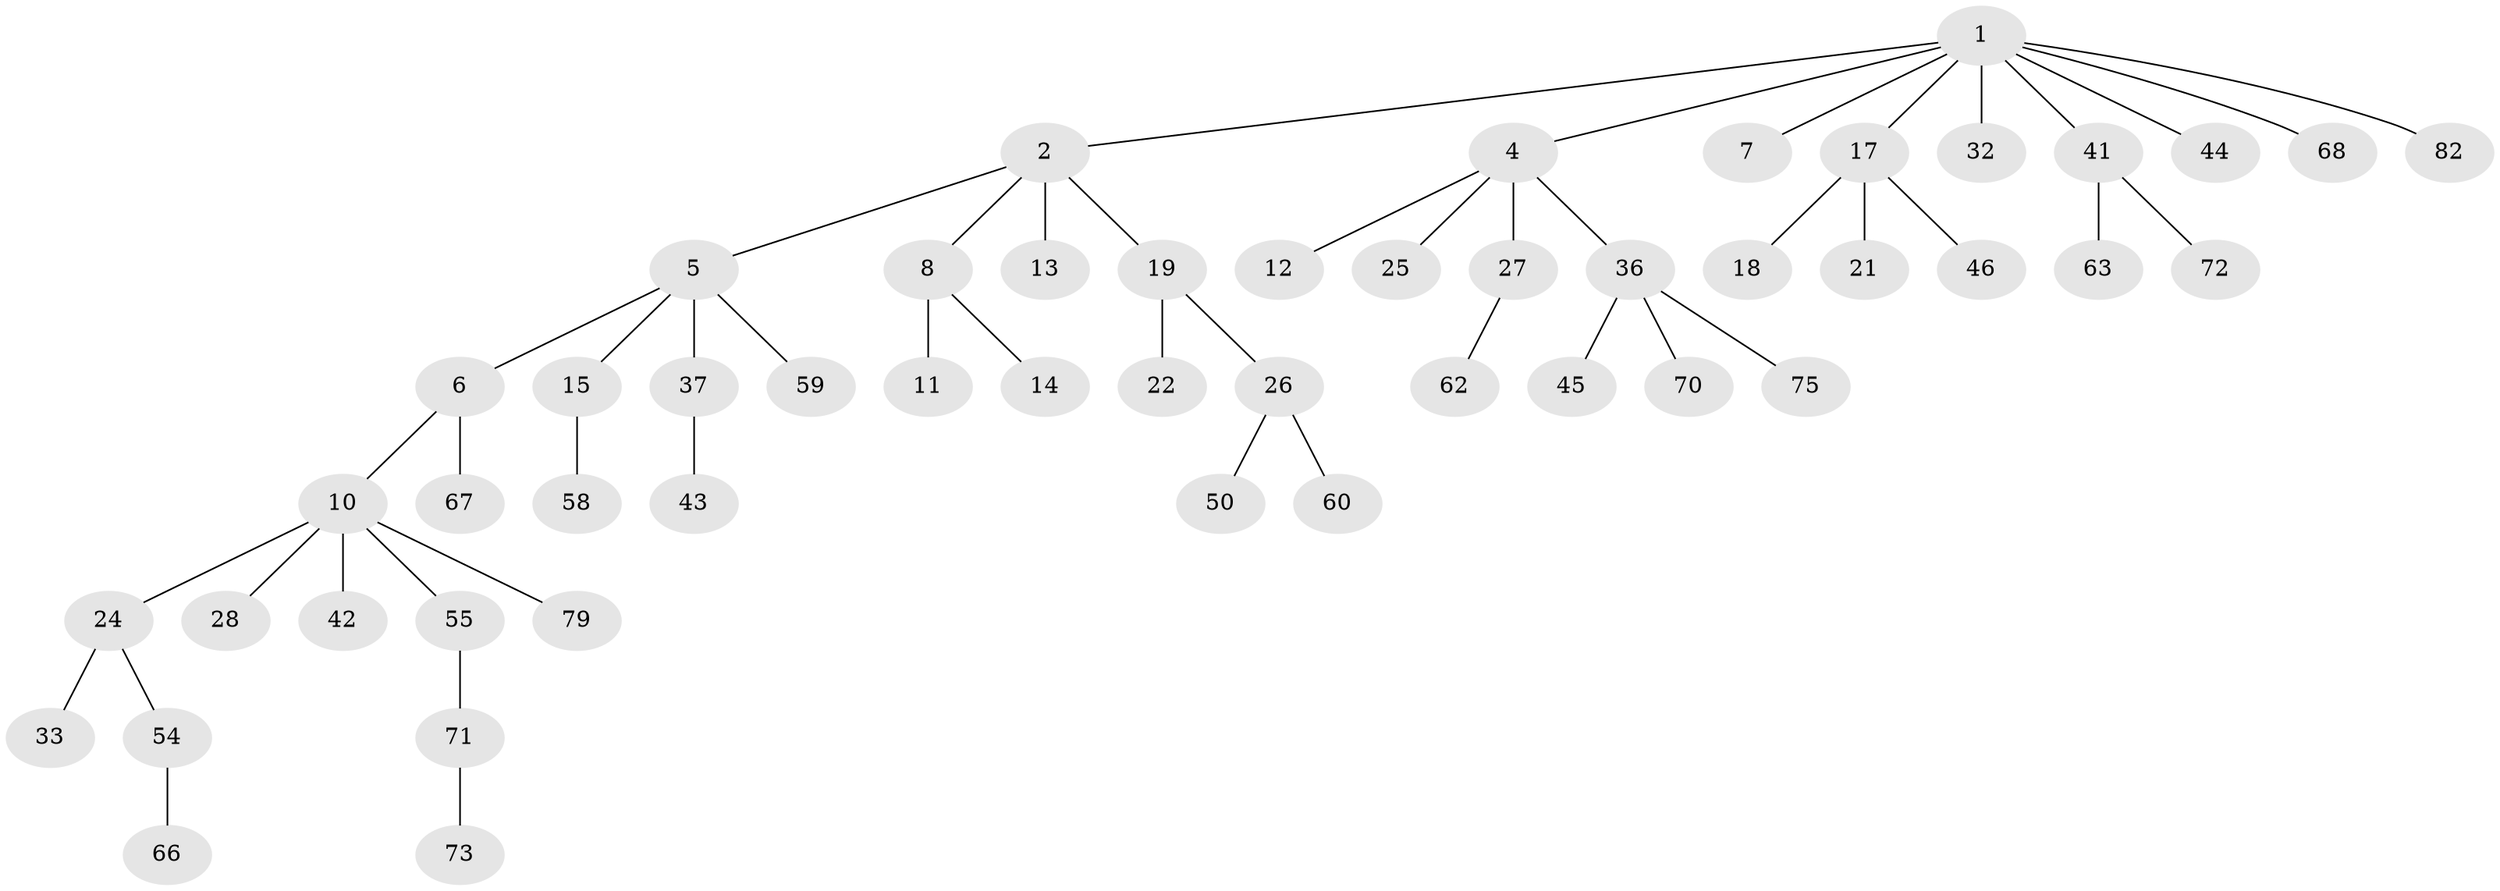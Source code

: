 // original degree distribution, {8: 0.011904761904761904, 4: 0.05952380952380952, 3: 0.11904761904761904, 6: 0.023809523809523808, 1: 0.4642857142857143, 5: 0.011904761904761904, 2: 0.30952380952380953}
// Generated by graph-tools (version 1.1) at 2025/42/03/06/25 10:42:06]
// undirected, 51 vertices, 50 edges
graph export_dot {
graph [start="1"]
  node [color=gray90,style=filled];
  1 [super="+39"];
  2 [super="+3"];
  4 [super="+29"];
  5 [super="+9"];
  6 [super="+56"];
  7;
  8;
  10 [super="+20"];
  11 [super="+31"];
  12 [super="+16"];
  13;
  14 [super="+23"];
  15 [super="+34"];
  17 [super="+35"];
  18 [super="+69"];
  19;
  21 [super="+30"];
  22 [super="+51"];
  24;
  25 [super="+38"];
  26 [super="+48"];
  27 [super="+52"];
  28;
  32 [super="+84"];
  33 [super="+80"];
  36 [super="+40"];
  37 [super="+57"];
  41 [super="+49"];
  42;
  43 [super="+61"];
  44 [super="+65"];
  45 [super="+74"];
  46 [super="+47"];
  50 [super="+53"];
  54 [super="+76"];
  55;
  58;
  59;
  60;
  62 [super="+64"];
  63 [super="+78"];
  66;
  67;
  68;
  70;
  71 [super="+77"];
  72;
  73;
  75 [super="+83"];
  79 [super="+81"];
  82;
  1 -- 2;
  1 -- 4;
  1 -- 7;
  1 -- 17;
  1 -- 32;
  1 -- 41;
  1 -- 68;
  1 -- 82;
  1 -- 44;
  2 -- 8;
  2 -- 13;
  2 -- 19;
  2 -- 5;
  4 -- 12;
  4 -- 25;
  4 -- 27;
  4 -- 36;
  5 -- 6;
  5 -- 15;
  5 -- 37;
  5 -- 59;
  6 -- 10;
  6 -- 67;
  8 -- 11;
  8 -- 14;
  10 -- 24;
  10 -- 55;
  10 -- 79;
  10 -- 42;
  10 -- 28;
  15 -- 58;
  17 -- 18;
  17 -- 21;
  17 -- 46;
  19 -- 22;
  19 -- 26;
  24 -- 33;
  24 -- 54;
  26 -- 50;
  26 -- 60;
  27 -- 62;
  36 -- 70;
  36 -- 75;
  36 -- 45;
  37 -- 43;
  41 -- 63;
  41 -- 72;
  54 -- 66;
  55 -- 71;
  71 -- 73;
}
